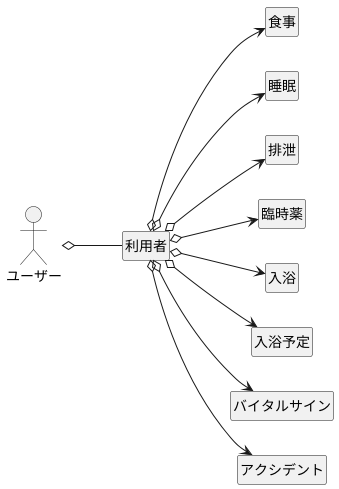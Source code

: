 @startuml DomainModel
left to right direction
hide circle
hide members

mix_actor ユーザー

class 利用者

利用者 o--> 食事
利用者 o--> 睡眠
利用者 o--> 排泄
利用者 o--> 臨時薬
利用者 o--> 入浴
利用者 o--> 入浴予定
利用者 o--> バイタルサイン
利用者 o--> アクシデント
ユーザー o-- 利用者

@enduml